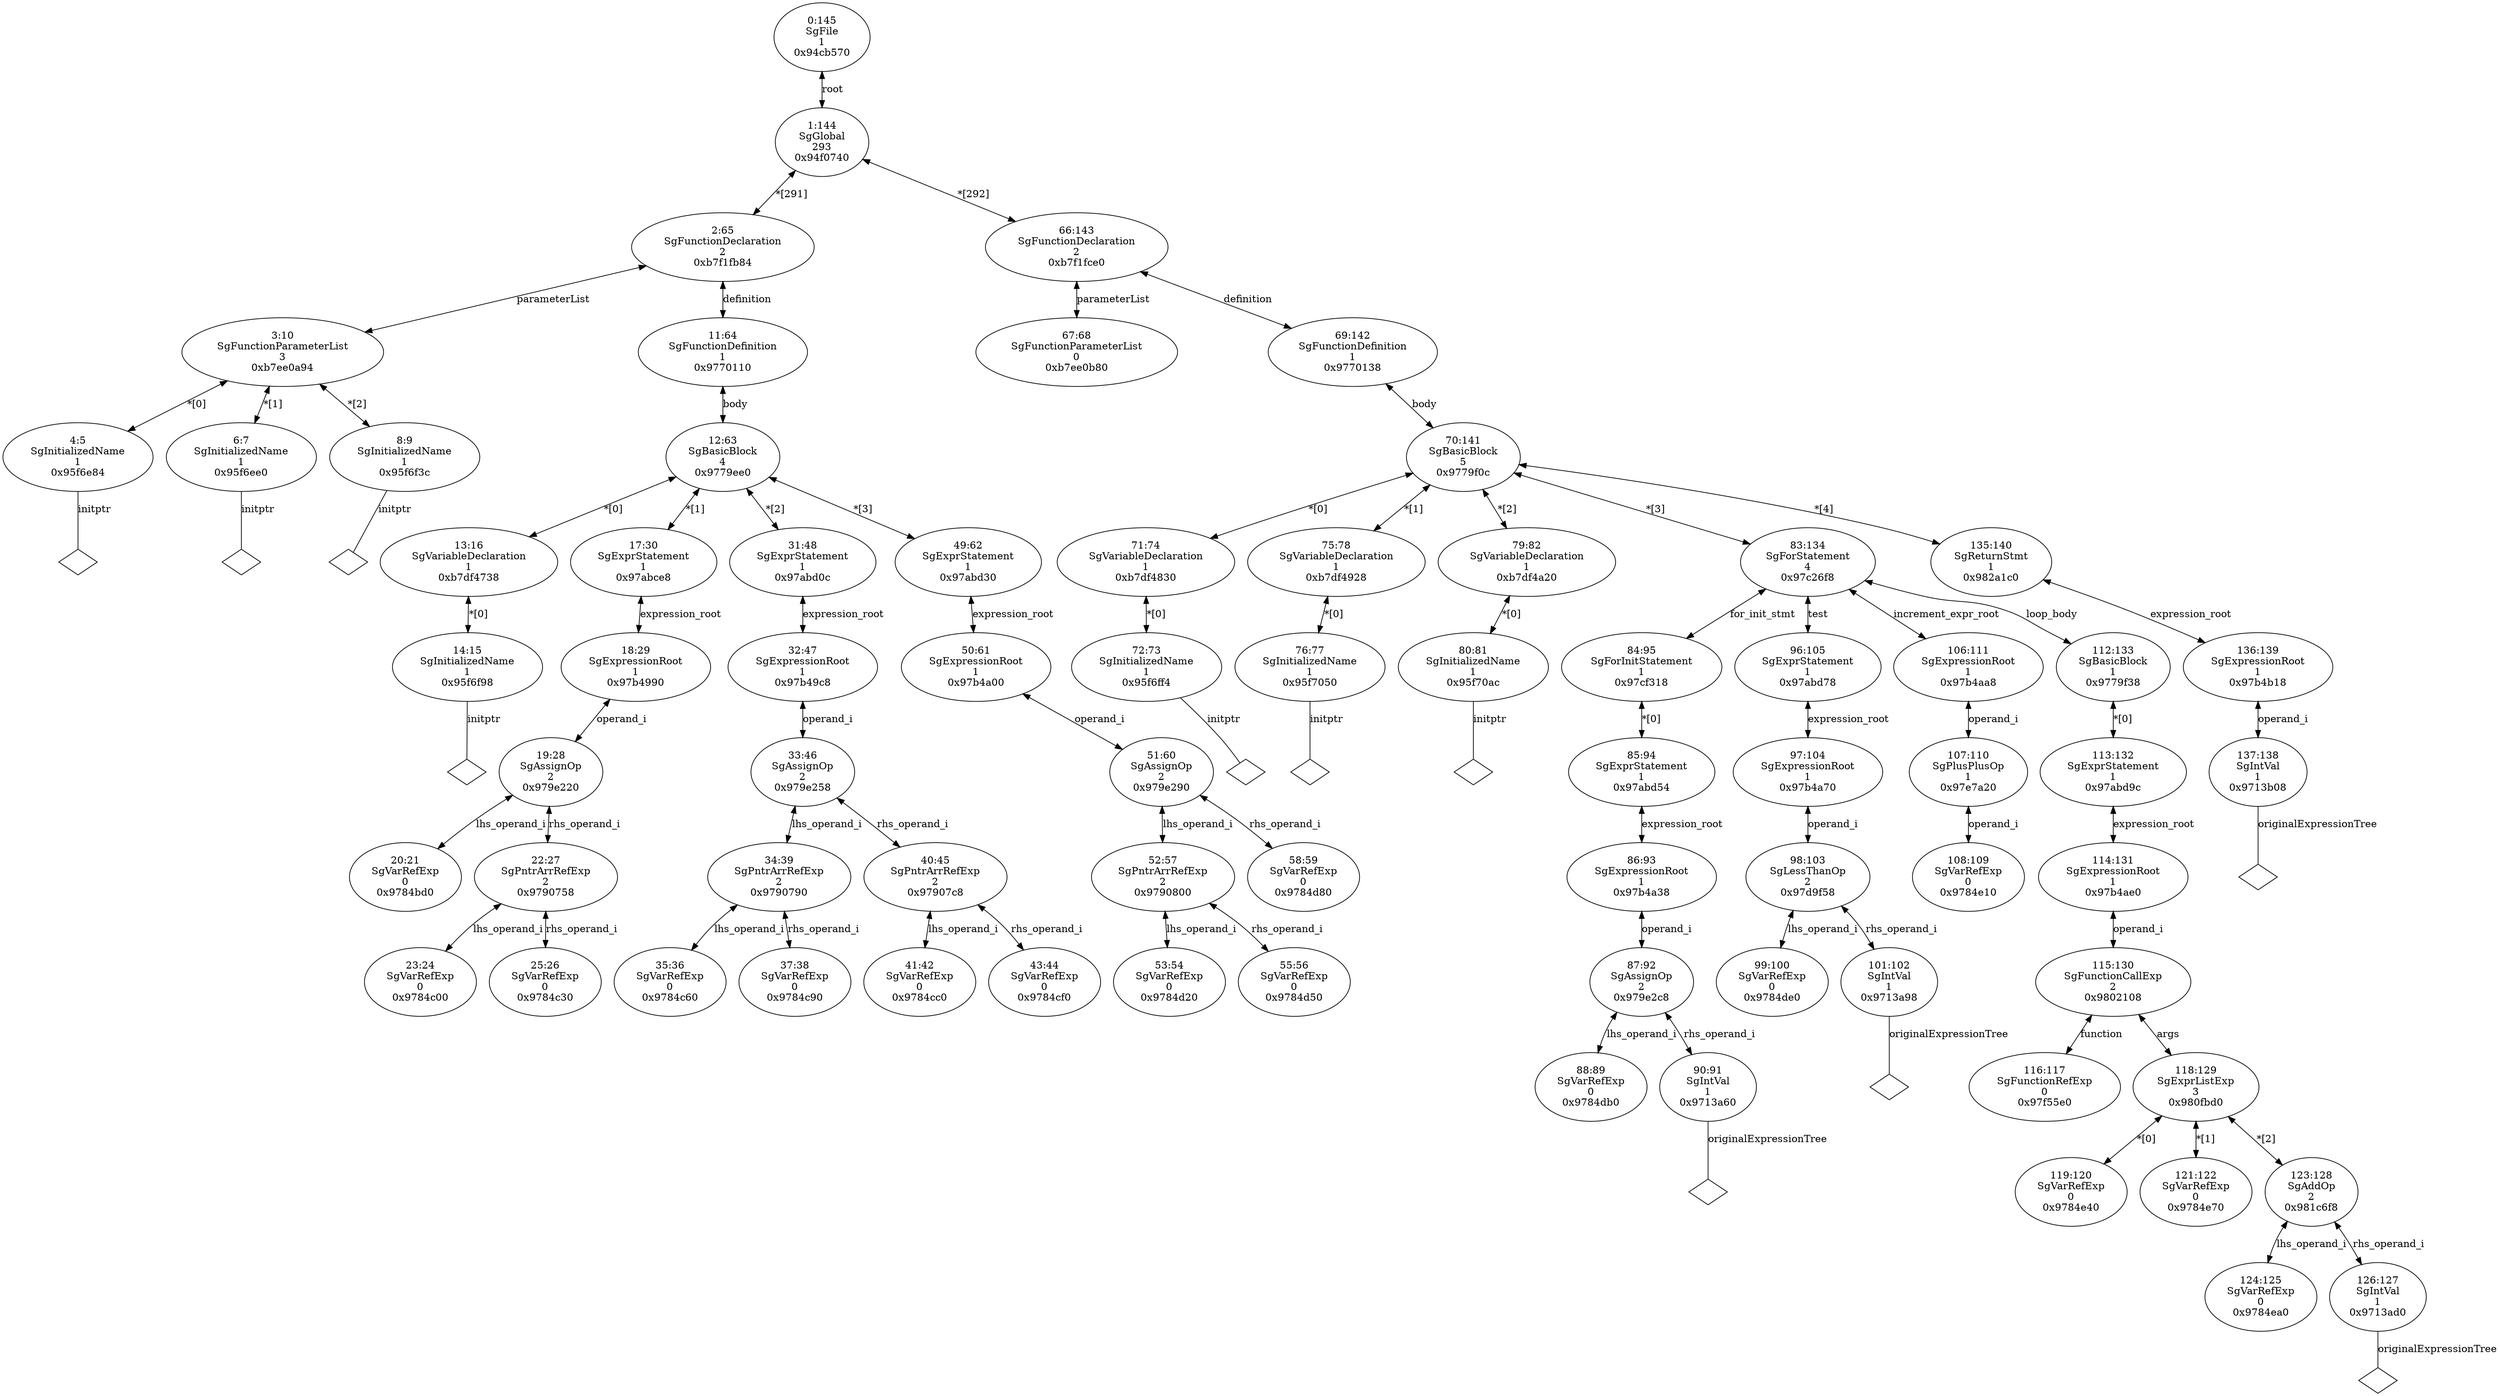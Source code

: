 digraph "G./swap.c.dot" {
"0x95f6e84"[label="4:5\nSgInitializedName\n1\n0x95f6e84\n" ];
"0x95f6e84" -> "0x95f6e84__initptr__null"[label="initptr" dir=none ];
"0x95f6e84__initptr__null"[label="" shape=diamond ];
"0x95f6ee0"[label="6:7\nSgInitializedName\n1\n0x95f6ee0\n" ];
"0x95f6ee0" -> "0x95f6ee0__initptr__null"[label="initptr" dir=none ];
"0x95f6ee0__initptr__null"[label="" shape=diamond ];
"0x95f6f3c"[label="8:9\nSgInitializedName\n1\n0x95f6f3c\n" ];
"0x95f6f3c" -> "0x95f6f3c__initptr__null"[label="initptr" dir=none ];
"0x95f6f3c__initptr__null"[label="" shape=diamond ];
"0xb7ee0a94"[label="3:10\nSgFunctionParameterList\n3\n0xb7ee0a94\n" ];
"0xb7ee0a94" -> "0x95f6e84"[label="*[0]" dir=both ];
"0xb7ee0a94" -> "0x95f6ee0"[label="*[1]" dir=both ];
"0xb7ee0a94" -> "0x95f6f3c"[label="*[2]" dir=both ];
"0x95f6f98"[label="14:15\nSgInitializedName\n1\n0x95f6f98\n" ];
"0x95f6f98" -> "0x95f6f98__initptr__null"[label="initptr" dir=none ];
"0x95f6f98__initptr__null"[label="" shape=diamond ];
"0xb7df4738"[label="13:16\nSgVariableDeclaration\n1\n0xb7df4738\n" ];
"0xb7df4738" -> "0x95f6f98"[label="*[0]" dir=both ];
"0x9784bd0"[label="20:21\nSgVarRefExp\n0\n0x9784bd0\n" ];
"0x9784c00"[label="23:24\nSgVarRefExp\n0\n0x9784c00\n" ];
"0x9784c30"[label="25:26\nSgVarRefExp\n0\n0x9784c30\n" ];
"0x9790758"[label="22:27\nSgPntrArrRefExp\n2\n0x9790758\n" ];
"0x9790758" -> "0x9784c00"[label="lhs_operand_i" dir=both ];
"0x9790758" -> "0x9784c30"[label="rhs_operand_i" dir=both ];
"0x979e220"[label="19:28\nSgAssignOp\n2\n0x979e220\n" ];
"0x979e220" -> "0x9784bd0"[label="lhs_operand_i" dir=both ];
"0x979e220" -> "0x9790758"[label="rhs_operand_i" dir=both ];
"0x97b4990"[label="18:29\nSgExpressionRoot\n1\n0x97b4990\n" ];
"0x97b4990" -> "0x979e220"[label="operand_i" dir=both ];
"0x97abce8"[label="17:30\nSgExprStatement\n1\n0x97abce8\n" ];
"0x97abce8" -> "0x97b4990"[label="expression_root" dir=both ];
"0x9784c60"[label="35:36\nSgVarRefExp\n0\n0x9784c60\n" ];
"0x9784c90"[label="37:38\nSgVarRefExp\n0\n0x9784c90\n" ];
"0x9790790"[label="34:39\nSgPntrArrRefExp\n2\n0x9790790\n" ];
"0x9790790" -> "0x9784c60"[label="lhs_operand_i" dir=both ];
"0x9790790" -> "0x9784c90"[label="rhs_operand_i" dir=both ];
"0x9784cc0"[label="41:42\nSgVarRefExp\n0\n0x9784cc0\n" ];
"0x9784cf0"[label="43:44\nSgVarRefExp\n0\n0x9784cf0\n" ];
"0x97907c8"[label="40:45\nSgPntrArrRefExp\n2\n0x97907c8\n" ];
"0x97907c8" -> "0x9784cc0"[label="lhs_operand_i" dir=both ];
"0x97907c8" -> "0x9784cf0"[label="rhs_operand_i" dir=both ];
"0x979e258"[label="33:46\nSgAssignOp\n2\n0x979e258\n" ];
"0x979e258" -> "0x9790790"[label="lhs_operand_i" dir=both ];
"0x979e258" -> "0x97907c8"[label="rhs_operand_i" dir=both ];
"0x97b49c8"[label="32:47\nSgExpressionRoot\n1\n0x97b49c8\n" ];
"0x97b49c8" -> "0x979e258"[label="operand_i" dir=both ];
"0x97abd0c"[label="31:48\nSgExprStatement\n1\n0x97abd0c\n" ];
"0x97abd0c" -> "0x97b49c8"[label="expression_root" dir=both ];
"0x9784d20"[label="53:54\nSgVarRefExp\n0\n0x9784d20\n" ];
"0x9784d50"[label="55:56\nSgVarRefExp\n0\n0x9784d50\n" ];
"0x9790800"[label="52:57\nSgPntrArrRefExp\n2\n0x9790800\n" ];
"0x9790800" -> "0x9784d20"[label="lhs_operand_i" dir=both ];
"0x9790800" -> "0x9784d50"[label="rhs_operand_i" dir=both ];
"0x9784d80"[label="58:59\nSgVarRefExp\n0\n0x9784d80\n" ];
"0x979e290"[label="51:60\nSgAssignOp\n2\n0x979e290\n" ];
"0x979e290" -> "0x9790800"[label="lhs_operand_i" dir=both ];
"0x979e290" -> "0x9784d80"[label="rhs_operand_i" dir=both ];
"0x97b4a00"[label="50:61\nSgExpressionRoot\n1\n0x97b4a00\n" ];
"0x97b4a00" -> "0x979e290"[label="operand_i" dir=both ];
"0x97abd30"[label="49:62\nSgExprStatement\n1\n0x97abd30\n" ];
"0x97abd30" -> "0x97b4a00"[label="expression_root" dir=both ];
"0x9779ee0"[label="12:63\nSgBasicBlock\n4\n0x9779ee0\n" ];
"0x9779ee0" -> "0xb7df4738"[label="*[0]" dir=both ];
"0x9779ee0" -> "0x97abce8"[label="*[1]" dir=both ];
"0x9779ee0" -> "0x97abd0c"[label="*[2]" dir=both ];
"0x9779ee0" -> "0x97abd30"[label="*[3]" dir=both ];
"0x9770110"[label="11:64\nSgFunctionDefinition\n1\n0x9770110\n" ];
"0x9770110" -> "0x9779ee0"[label="body" dir=both ];
"0xb7f1fb84"[label="2:65\nSgFunctionDeclaration\n2\n0xb7f1fb84\n" ];
"0xb7f1fb84" -> "0xb7ee0a94"[label="parameterList" dir=both ];
"0xb7f1fb84" -> "0x9770110"[label="definition" dir=both ];
"0xb7ee0b80"[label="67:68\nSgFunctionParameterList\n0\n0xb7ee0b80\n" ];
"0x95f6ff4"[label="72:73\nSgInitializedName\n1\n0x95f6ff4\n" ];
"0x95f6ff4" -> "0x95f6ff4__initptr__null"[label="initptr" dir=none ];
"0x95f6ff4__initptr__null"[label="" shape=diamond ];
"0xb7df4830"[label="71:74\nSgVariableDeclaration\n1\n0xb7df4830\n" ];
"0xb7df4830" -> "0x95f6ff4"[label="*[0]" dir=both ];
"0x95f7050"[label="76:77\nSgInitializedName\n1\n0x95f7050\n" ];
"0x95f7050" -> "0x95f7050__initptr__null"[label="initptr" dir=none ];
"0x95f7050__initptr__null"[label="" shape=diamond ];
"0xb7df4928"[label="75:78\nSgVariableDeclaration\n1\n0xb7df4928\n" ];
"0xb7df4928" -> "0x95f7050"[label="*[0]" dir=both ];
"0x95f70ac"[label="80:81\nSgInitializedName\n1\n0x95f70ac\n" ];
"0x95f70ac" -> "0x95f70ac__initptr__null"[label="initptr" dir=none ];
"0x95f70ac__initptr__null"[label="" shape=diamond ];
"0xb7df4a20"[label="79:82\nSgVariableDeclaration\n1\n0xb7df4a20\n" ];
"0xb7df4a20" -> "0x95f70ac"[label="*[0]" dir=both ];
"0x9784db0"[label="88:89\nSgVarRefExp\n0\n0x9784db0\n" ];
"0x9713a60"[label="90:91\nSgIntVal\n1\n0x9713a60\n" ];
"0x9713a60" -> "0x9713a60__originalExpressionTree__null"[label="originalExpressionTree" dir=none ];
"0x9713a60__originalExpressionTree__null"[label="" shape=diamond ];
"0x979e2c8"[label="87:92\nSgAssignOp\n2\n0x979e2c8\n" ];
"0x979e2c8" -> "0x9784db0"[label="lhs_operand_i" dir=both ];
"0x979e2c8" -> "0x9713a60"[label="rhs_operand_i" dir=both ];
"0x97b4a38"[label="86:93\nSgExpressionRoot\n1\n0x97b4a38\n" ];
"0x97b4a38" -> "0x979e2c8"[label="operand_i" dir=both ];
"0x97abd54"[label="85:94\nSgExprStatement\n1\n0x97abd54\n" ];
"0x97abd54" -> "0x97b4a38"[label="expression_root" dir=both ];
"0x97cf318"[label="84:95\nSgForInitStatement\n1\n0x97cf318\n" ];
"0x97cf318" -> "0x97abd54"[label="*[0]" dir=both ];
"0x9784de0"[label="99:100\nSgVarRefExp\n0\n0x9784de0\n" ];
"0x9713a98"[label="101:102\nSgIntVal\n1\n0x9713a98\n" ];
"0x9713a98" -> "0x9713a98__originalExpressionTree__null"[label="originalExpressionTree" dir=none ];
"0x9713a98__originalExpressionTree__null"[label="" shape=diamond ];
"0x97d9f58"[label="98:103\nSgLessThanOp\n2\n0x97d9f58\n" ];
"0x97d9f58" -> "0x9784de0"[label="lhs_operand_i" dir=both ];
"0x97d9f58" -> "0x9713a98"[label="rhs_operand_i" dir=both ];
"0x97b4a70"[label="97:104\nSgExpressionRoot\n1\n0x97b4a70\n" ];
"0x97b4a70" -> "0x97d9f58"[label="operand_i" dir=both ];
"0x97abd78"[label="96:105\nSgExprStatement\n1\n0x97abd78\n" ];
"0x97abd78" -> "0x97b4a70"[label="expression_root" dir=both ];
"0x9784e10"[label="108:109\nSgVarRefExp\n0\n0x9784e10\n" ];
"0x97e7a20"[label="107:110\nSgPlusPlusOp\n1\n0x97e7a20\n" ];
"0x97e7a20" -> "0x9784e10"[label="operand_i" dir=both ];
"0x97b4aa8"[label="106:111\nSgExpressionRoot\n1\n0x97b4aa8\n" ];
"0x97b4aa8" -> "0x97e7a20"[label="operand_i" dir=both ];
"0x97f55e0"[label="116:117\nSgFunctionRefExp\n0\n0x97f55e0\n" ];
"0x9784e40"[label="119:120\nSgVarRefExp\n0\n0x9784e40\n" ];
"0x9784e70"[label="121:122\nSgVarRefExp\n0\n0x9784e70\n" ];
"0x9784ea0"[label="124:125\nSgVarRefExp\n0\n0x9784ea0\n" ];
"0x9713ad0"[label="126:127\nSgIntVal\n1\n0x9713ad0\n" ];
"0x9713ad0" -> "0x9713ad0__originalExpressionTree__null"[label="originalExpressionTree" dir=none ];
"0x9713ad0__originalExpressionTree__null"[label="" shape=diamond ];
"0x981c6f8"[label="123:128\nSgAddOp\n2\n0x981c6f8\n" ];
"0x981c6f8" -> "0x9784ea0"[label="lhs_operand_i" dir=both ];
"0x981c6f8" -> "0x9713ad0"[label="rhs_operand_i" dir=both ];
"0x980fbd0"[label="118:129\nSgExprListExp\n3\n0x980fbd0\n" ];
"0x980fbd0" -> "0x9784e40"[label="*[0]" dir=both ];
"0x980fbd0" -> "0x9784e70"[label="*[1]" dir=both ];
"0x980fbd0" -> "0x981c6f8"[label="*[2]" dir=both ];
"0x9802108"[label="115:130\nSgFunctionCallExp\n2\n0x9802108\n" ];
"0x9802108" -> "0x97f55e0"[label="function" dir=both ];
"0x9802108" -> "0x980fbd0"[label="args" dir=both ];
"0x97b4ae0"[label="114:131\nSgExpressionRoot\n1\n0x97b4ae0\n" ];
"0x97b4ae0" -> "0x9802108"[label="operand_i" dir=both ];
"0x97abd9c"[label="113:132\nSgExprStatement\n1\n0x97abd9c\n" ];
"0x97abd9c" -> "0x97b4ae0"[label="expression_root" dir=both ];
"0x9779f38"[label="112:133\nSgBasicBlock\n1\n0x9779f38\n" ];
"0x9779f38" -> "0x97abd9c"[label="*[0]" dir=both ];
"0x97c26f8"[label="83:134\nSgForStatement\n4\n0x97c26f8\n" ];
"0x97c26f8" -> "0x97cf318"[label="for_init_stmt" dir=both ];
"0x97c26f8" -> "0x97abd78"[label="test" dir=both ];
"0x97c26f8" -> "0x97b4aa8"[label="increment_expr_root" dir=both ];
"0x97c26f8" -> "0x9779f38"[label="loop_body" dir=both ];
"0x9713b08"[label="137:138\nSgIntVal\n1\n0x9713b08\n" ];
"0x9713b08" -> "0x9713b08__originalExpressionTree__null"[label="originalExpressionTree" dir=none ];
"0x9713b08__originalExpressionTree__null"[label="" shape=diamond ];
"0x97b4b18"[label="136:139\nSgExpressionRoot\n1\n0x97b4b18\n" ];
"0x97b4b18" -> "0x9713b08"[label="operand_i" dir=both ];
"0x982a1c0"[label="135:140\nSgReturnStmt\n1\n0x982a1c0\n" ];
"0x982a1c0" -> "0x97b4b18"[label="expression_root" dir=both ];
"0x9779f0c"[label="70:141\nSgBasicBlock\n5\n0x9779f0c\n" ];
"0x9779f0c" -> "0xb7df4830"[label="*[0]" dir=both ];
"0x9779f0c" -> "0xb7df4928"[label="*[1]" dir=both ];
"0x9779f0c" -> "0xb7df4a20"[label="*[2]" dir=both ];
"0x9779f0c" -> "0x97c26f8"[label="*[3]" dir=both ];
"0x9779f0c" -> "0x982a1c0"[label="*[4]" dir=both ];
"0x9770138"[label="69:142\nSgFunctionDefinition\n1\n0x9770138\n" ];
"0x9770138" -> "0x9779f0c"[label="body" dir=both ];
"0xb7f1fce0"[label="66:143\nSgFunctionDeclaration\n2\n0xb7f1fce0\n" ];
"0xb7f1fce0" -> "0xb7ee0b80"[label="parameterList" dir=both ];
"0xb7f1fce0" -> "0x9770138"[label="definition" dir=both ];
"0x94f0740"[label="1:144\nSgGlobal\n293\n0x94f0740\n" ];
"0x94f0740" -> "0xb7f1fb84"[label="*[291]" dir=both ];
"0x94f0740" -> "0xb7f1fce0"[label="*[292]" dir=both ];
"0x94cb570"[label="0:145\nSgFile\n1\n0x94cb570\n" ];
"0x94cb570" -> "0x94f0740"[label="root" dir=both ];
}
